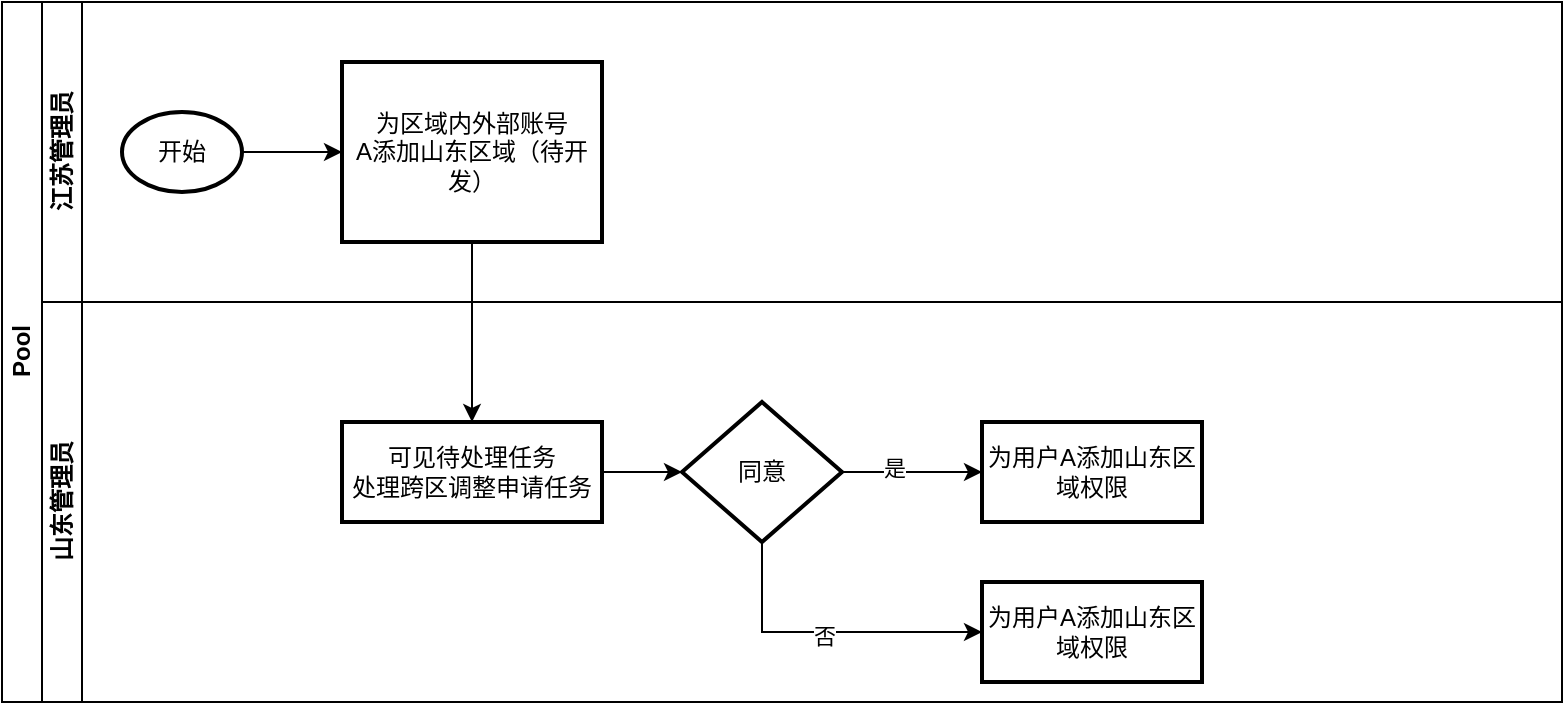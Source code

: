 <mxfile version="20.8.16" type="github">
  <diagram id="prtHgNgQTEPvFCAcTncT" name="Page-1">
    <mxGraphModel dx="1154" dy="521" grid="1" gridSize="10" guides="1" tooltips="1" connect="1" arrows="1" fold="1" page="1" pageScale="1" pageWidth="827" pageHeight="1169" math="0" shadow="0">
      <root>
        <mxCell id="0" />
        <mxCell id="1" parent="0" />
        <mxCell id="dNxyNK7c78bLwvsdeMH5-19" value="Pool" style="swimlane;html=1;childLayout=stackLayout;resizeParent=1;resizeParentMax=0;horizontal=0;startSize=20;horizontalStack=0;movable=0;resizable=0;rotatable=0;deletable=0;editable=0;connectable=0;" parent="1" vertex="1">
          <mxGeometry x="120" y="120" width="780" height="350" as="geometry" />
        </mxCell>
        <mxCell id="dNxyNK7c78bLwvsdeMH5-21" value="江苏管理员" style="swimlane;html=1;startSize=20;horizontal=0;" parent="dNxyNK7c78bLwvsdeMH5-19" vertex="1">
          <mxGeometry x="20" width="760" height="150" as="geometry" />
        </mxCell>
        <mxCell id="dnr6v99prlty-qJEZTvb-3" style="edgeStyle=orthogonalEdgeStyle;rounded=0;orthogonalLoop=1;jettySize=auto;html=1;entryX=0;entryY=0.5;entryDx=0;entryDy=0;exitX=1;exitY=0.5;exitDx=0;exitDy=0;exitPerimeter=0;" edge="1" parent="dNxyNK7c78bLwvsdeMH5-21" source="dnr6v99prlty-qJEZTvb-1" target="dnr6v99prlty-qJEZTvb-2">
          <mxGeometry relative="1" as="geometry">
            <mxPoint x="110" y="55" as="sourcePoint" />
          </mxGeometry>
        </mxCell>
        <mxCell id="dnr6v99prlty-qJEZTvb-1" value="开始" style="strokeWidth=2;html=1;shape=mxgraph.flowchart.start_1;whiteSpace=wrap;" vertex="1" parent="dNxyNK7c78bLwvsdeMH5-21">
          <mxGeometry x="40" y="55" width="60" height="40" as="geometry" />
        </mxCell>
        <mxCell id="dnr6v99prlty-qJEZTvb-2" value="为区域内外部账号&lt;br&gt;A添加山东区域（待开发）" style="whiteSpace=wrap;html=1;strokeWidth=2;" vertex="1" parent="dNxyNK7c78bLwvsdeMH5-21">
          <mxGeometry x="150" y="30" width="130" height="90" as="geometry" />
        </mxCell>
        <mxCell id="dNxyNK7c78bLwvsdeMH5-20" value="山东管理员" style="swimlane;html=1;startSize=20;horizontal=0;" parent="dNxyNK7c78bLwvsdeMH5-19" vertex="1">
          <mxGeometry x="20" y="150" width="760" height="200" as="geometry" />
        </mxCell>
        <mxCell id="dnr6v99prlty-qJEZTvb-7" style="edgeStyle=orthogonalEdgeStyle;rounded=0;orthogonalLoop=1;jettySize=auto;html=1;entryX=0;entryY=0.5;entryDx=0;entryDy=0;" edge="1" parent="dNxyNK7c78bLwvsdeMH5-20" source="dnr6v99prlty-qJEZTvb-5" target="dnr6v99prlty-qJEZTvb-6">
          <mxGeometry relative="1" as="geometry" />
        </mxCell>
        <mxCell id="dnr6v99prlty-qJEZTvb-5" value="可见待处理任务&lt;br&gt;处理跨区调整申请任务" style="whiteSpace=wrap;html=1;strokeWidth=2;" vertex="1" parent="dNxyNK7c78bLwvsdeMH5-20">
          <mxGeometry x="150" y="60" width="130" height="50" as="geometry" />
        </mxCell>
        <mxCell id="dnr6v99prlty-qJEZTvb-10" style="edgeStyle=orthogonalEdgeStyle;rounded=0;orthogonalLoop=1;jettySize=auto;html=1;entryX=0;entryY=0.5;entryDx=0;entryDy=0;" edge="1" parent="dNxyNK7c78bLwvsdeMH5-20" source="dnr6v99prlty-qJEZTvb-6" target="dnr6v99prlty-qJEZTvb-9">
          <mxGeometry relative="1" as="geometry" />
        </mxCell>
        <mxCell id="dnr6v99prlty-qJEZTvb-11" value="是" style="edgeLabel;html=1;align=center;verticalAlign=middle;resizable=0;points=[];" vertex="1" connectable="0" parent="dnr6v99prlty-qJEZTvb-10">
          <mxGeometry x="-0.277" y="2" relative="1" as="geometry">
            <mxPoint as="offset" />
          </mxGeometry>
        </mxCell>
        <mxCell id="dnr6v99prlty-qJEZTvb-14" style="edgeStyle=orthogonalEdgeStyle;rounded=0;orthogonalLoop=1;jettySize=auto;html=1;exitX=0.5;exitY=1;exitDx=0;exitDy=0;entryX=0;entryY=0.5;entryDx=0;entryDy=0;" edge="1" parent="dNxyNK7c78bLwvsdeMH5-20" source="dnr6v99prlty-qJEZTvb-6" target="dnr6v99prlty-qJEZTvb-13">
          <mxGeometry relative="1" as="geometry" />
        </mxCell>
        <mxCell id="dnr6v99prlty-qJEZTvb-15" value="否" style="edgeLabel;html=1;align=center;verticalAlign=middle;resizable=0;points=[];" vertex="1" connectable="0" parent="dnr6v99prlty-qJEZTvb-14">
          <mxGeometry x="-0.022" y="-2" relative="1" as="geometry">
            <mxPoint as="offset" />
          </mxGeometry>
        </mxCell>
        <mxCell id="dnr6v99prlty-qJEZTvb-6" value="同意" style="rhombus;whiteSpace=wrap;html=1;strokeWidth=2;" vertex="1" parent="dNxyNK7c78bLwvsdeMH5-20">
          <mxGeometry x="320" y="50" width="80" height="70" as="geometry" />
        </mxCell>
        <mxCell id="dnr6v99prlty-qJEZTvb-9" value="为用户A添加山东区域权限" style="whiteSpace=wrap;html=1;strokeWidth=2;" vertex="1" parent="dNxyNK7c78bLwvsdeMH5-20">
          <mxGeometry x="470" y="60" width="110" height="50" as="geometry" />
        </mxCell>
        <mxCell id="dnr6v99prlty-qJEZTvb-13" value="为用户A添加山东区域权限" style="whiteSpace=wrap;html=1;strokeWidth=2;" vertex="1" parent="dNxyNK7c78bLwvsdeMH5-20">
          <mxGeometry x="470" y="140" width="110" height="50" as="geometry" />
        </mxCell>
        <mxCell id="dnr6v99prlty-qJEZTvb-17" style="edgeStyle=orthogonalEdgeStyle;rounded=0;orthogonalLoop=1;jettySize=auto;html=1;entryX=0.5;entryY=0;entryDx=0;entryDy=0;" edge="1" parent="dNxyNK7c78bLwvsdeMH5-19" source="dnr6v99prlty-qJEZTvb-2" target="dnr6v99prlty-qJEZTvb-5">
          <mxGeometry relative="1" as="geometry" />
        </mxCell>
      </root>
    </mxGraphModel>
  </diagram>
</mxfile>
